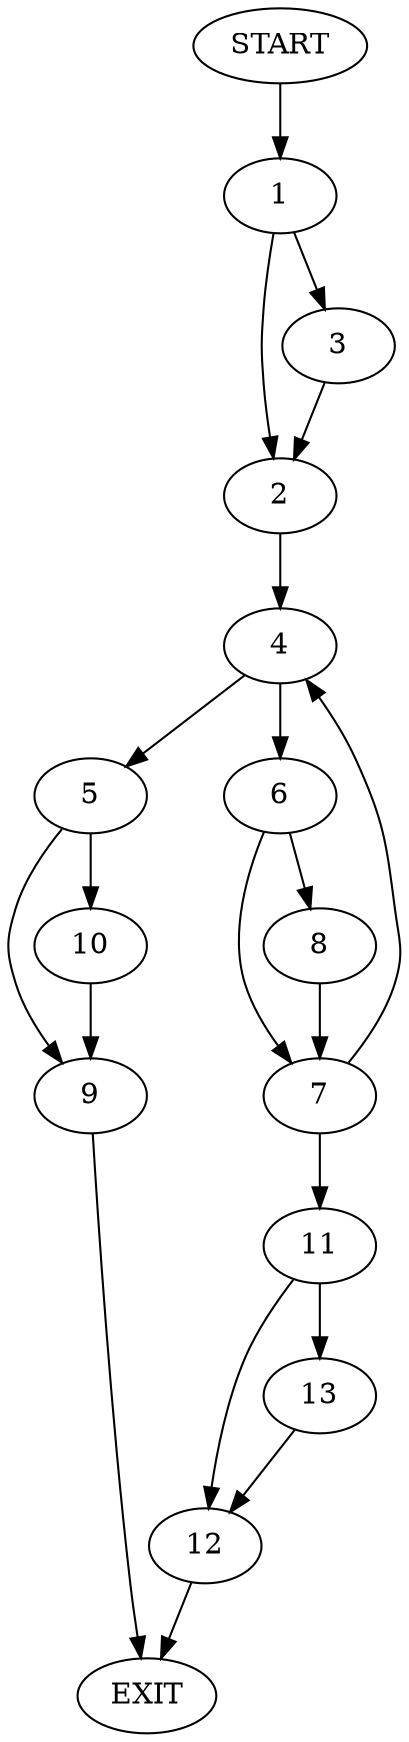 digraph {
0 [label="START"]
14 [label="EXIT"]
0 -> 1
1 -> 2
1 -> 3
3 -> 2
2 -> 4
4 -> 5
4 -> 6
6 -> 7
6 -> 8
5 -> 9
5 -> 10
7 -> 4
7 -> 11
8 -> 7
11 -> 12
11 -> 13
12 -> 14
13 -> 12
9 -> 14
10 -> 9
}
